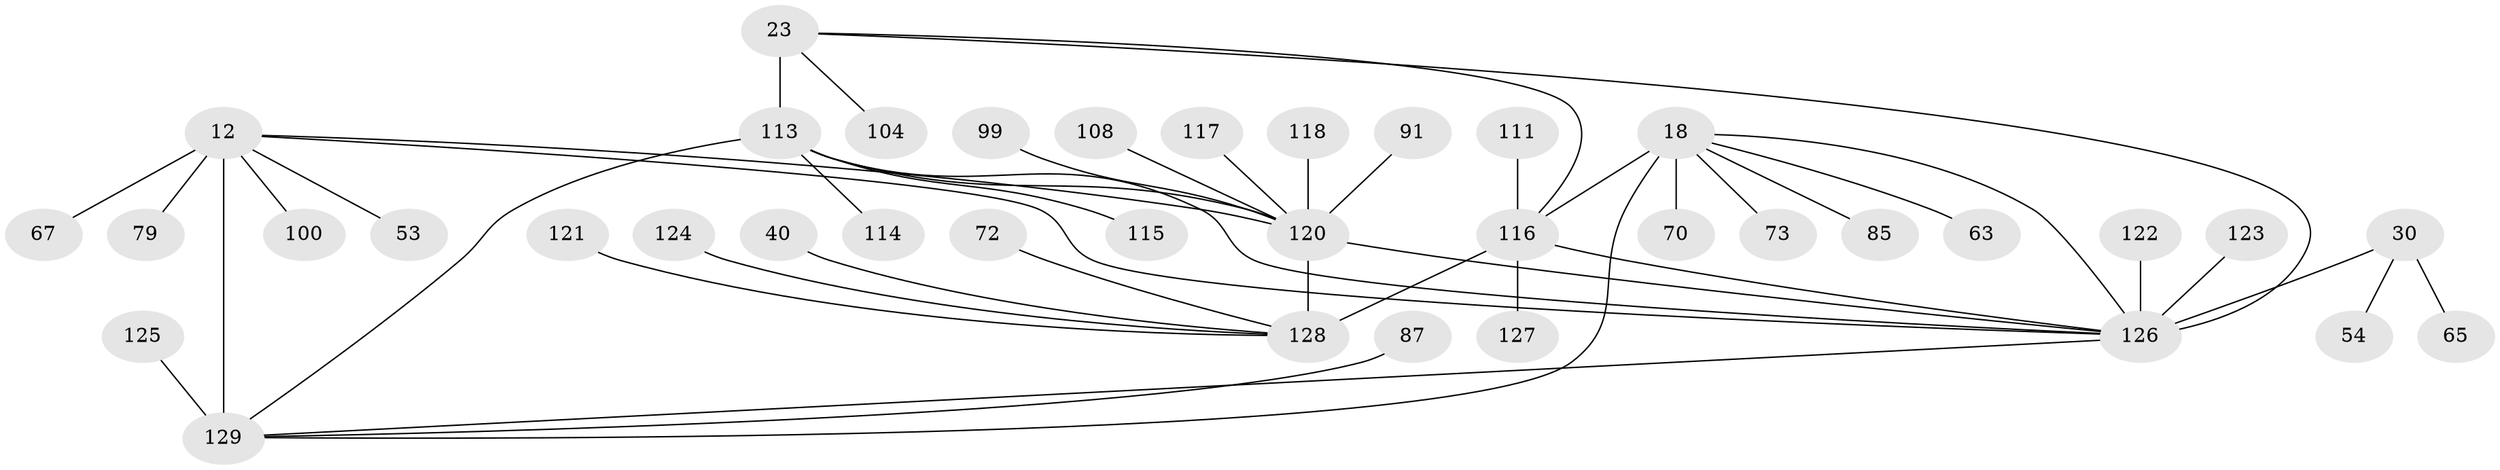 // original degree distribution, {9: 0.06201550387596899, 8: 0.03875968992248062, 10: 0.031007751937984496, 7: 0.046511627906976744, 13: 0.015503875968992248, 5: 0.007751937984496124, 11: 0.007751937984496124, 6: 0.023255813953488372, 1: 0.5658914728682171, 2: 0.17054263565891473, 3: 0.023255813953488372, 4: 0.007751937984496124}
// Generated by graph-tools (version 1.1) at 2025/58/03/04/25 21:58:34]
// undirected, 38 vertices, 46 edges
graph export_dot {
graph [start="1"]
  node [color=gray90,style=filled];
  12 [super="+10+9"];
  18 [super="+13"];
  23 [super="+22"];
  30 [super="+28"];
  40 [super="+39"];
  53;
  54;
  63;
  65;
  67;
  70;
  72;
  73;
  79;
  85;
  87;
  91;
  99 [super="+77"];
  100;
  104;
  108 [super="+48+89"];
  111;
  113 [super="+107"];
  114;
  115;
  116 [super="+103"];
  117;
  118;
  120 [super="+6+33+38+55+60+90"];
  121;
  122;
  123 [super="+64"];
  124;
  125;
  126 [super="+119"];
  127;
  128 [super="+3"];
  129 [super="+11+34+51+62+75+78+83"];
  12 -- 100;
  12 -- 53;
  12 -- 79;
  12 -- 129 [weight=8];
  12 -- 120 [weight=2];
  12 -- 67;
  12 -- 126;
  18 -- 63;
  18 -- 73;
  18 -- 85;
  18 -- 70;
  18 -- 129;
  18 -- 116 [weight=8];
  18 -- 126 [weight=3];
  23 -- 104;
  23 -- 116;
  23 -- 113 [weight=8];
  23 -- 126;
  30 -- 65;
  30 -- 54;
  30 -- 126 [weight=8];
  40 -- 128;
  72 -- 128;
  87 -- 129;
  91 -- 120;
  99 -- 120;
  108 -- 120;
  111 -- 116;
  113 -- 129;
  113 -- 114;
  113 -- 115;
  113 -- 120;
  113 -- 126;
  116 -- 128;
  116 -- 127;
  116 -- 126;
  117 -- 120;
  118 -- 120;
  120 -- 128 [weight=8];
  120 -- 126 [weight=3];
  121 -- 128;
  122 -- 126;
  123 -- 126;
  124 -- 128;
  125 -- 129;
  126 -- 129;
}

